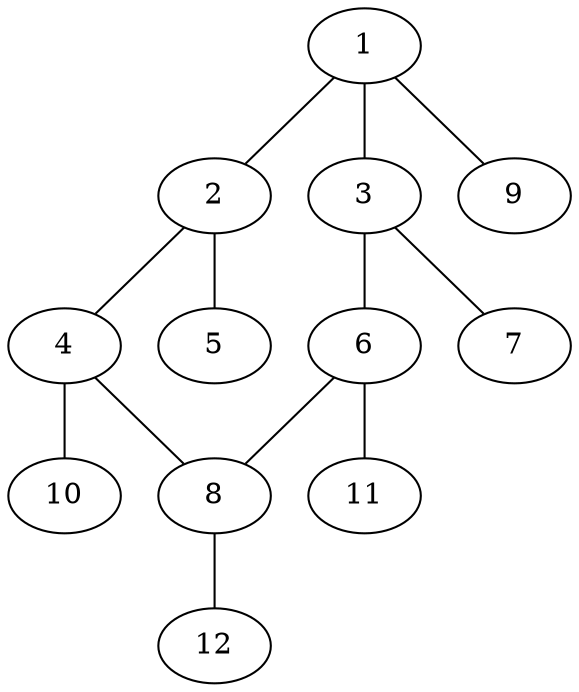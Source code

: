 graph molecule_739 {
	1	 [chem=C];
	2	 [chem=C];
	1 -- 2	 [valence=2];
	3	 [chem=C];
	1 -- 3	 [valence=1];
	9	 [chem=H];
	1 -- 9	 [valence=1];
	4	 [chem=C];
	2 -- 4	 [valence=1];
	5	 [chem=Cl];
	2 -- 5	 [valence=1];
	6	 [chem=C];
	3 -- 6	 [valence=2];
	7	 [chem=Cl];
	3 -- 7	 [valence=1];
	8	 [chem=C];
	4 -- 8	 [valence=2];
	10	 [chem=H];
	4 -- 10	 [valence=1];
	6 -- 8	 [valence=1];
	11	 [chem=H];
	6 -- 11	 [valence=1];
	12	 [chem=H];
	8 -- 12	 [valence=1];
}
